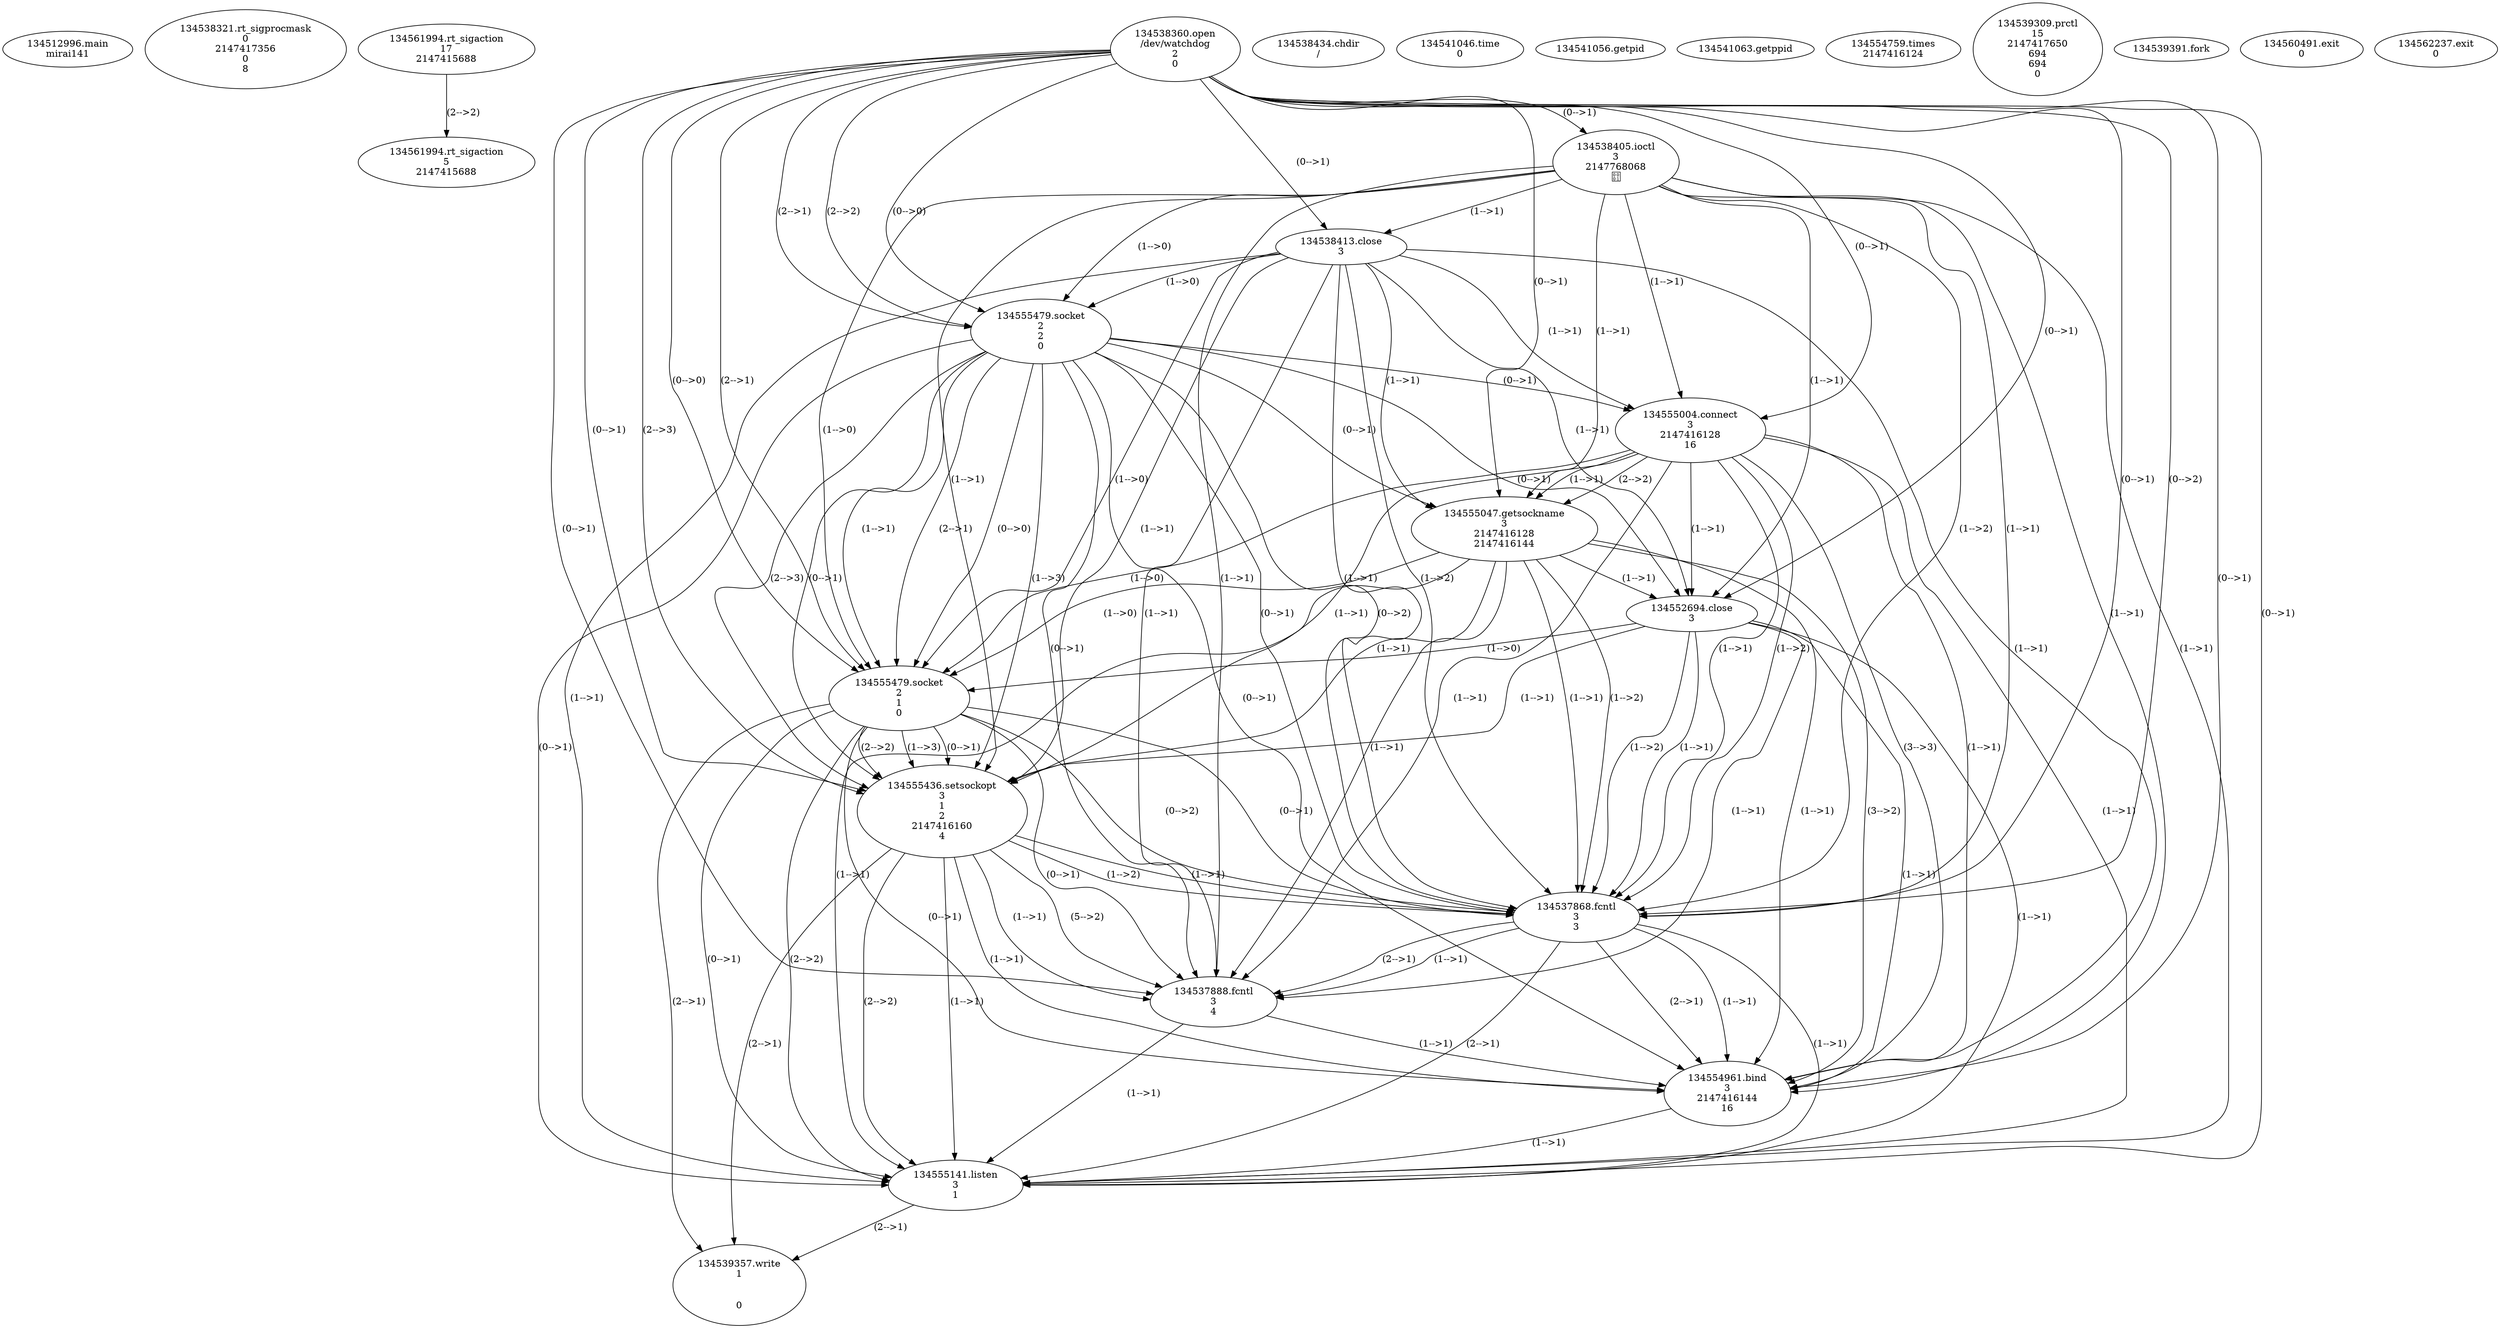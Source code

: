 // Global SCDG with merge call
digraph {
	0 [label="134512996.main
mirai141"]
	1 [label="134538321.rt_sigprocmask
0
2147417356
0
8"]
	2 [label="134561994.rt_sigaction
17
2147415688"]
	3 [label="134561994.rt_sigaction
5
2147415688"]
	2 -> 3 [label="(2-->2)"]
	4 [label="134538360.open
/dev/watchdog
2
0"]
	5 [label="134538405.ioctl
3
2147768068
"]
	4 -> 5 [label="(0-->1)"]
	6 [label="134538413.close
3"]
	4 -> 6 [label="(0-->1)"]
	5 -> 6 [label="(1-->1)"]
	7 [label="134538434.chdir
/"]
	8 [label="134555479.socket
2
2
0"]
	4 -> 8 [label="(2-->1)"]
	4 -> 8 [label="(2-->2)"]
	4 -> 8 [label="(0-->0)"]
	5 -> 8 [label="(1-->0)"]
	6 -> 8 [label="(1-->0)"]
	9 [label="134555004.connect
3
2147416128
16"]
	4 -> 9 [label="(0-->1)"]
	5 -> 9 [label="(1-->1)"]
	6 -> 9 [label="(1-->1)"]
	8 -> 9 [label="(0-->1)"]
	10 [label="134555047.getsockname
3
2147416128
2147416144"]
	4 -> 10 [label="(0-->1)"]
	5 -> 10 [label="(1-->1)"]
	6 -> 10 [label="(1-->1)"]
	8 -> 10 [label="(0-->1)"]
	9 -> 10 [label="(1-->1)"]
	9 -> 10 [label="(2-->2)"]
	11 [label="134552694.close
3"]
	4 -> 11 [label="(0-->1)"]
	5 -> 11 [label="(1-->1)"]
	6 -> 11 [label="(1-->1)"]
	8 -> 11 [label="(0-->1)"]
	9 -> 11 [label="(1-->1)"]
	10 -> 11 [label="(1-->1)"]
	12 [label="134555479.socket
2
1
0"]
	4 -> 12 [label="(2-->1)"]
	8 -> 12 [label="(1-->1)"]
	8 -> 12 [label="(2-->1)"]
	4 -> 12 [label="(0-->0)"]
	5 -> 12 [label="(1-->0)"]
	6 -> 12 [label="(1-->0)"]
	8 -> 12 [label="(0-->0)"]
	9 -> 12 [label="(1-->0)"]
	10 -> 12 [label="(1-->0)"]
	11 -> 12 [label="(1-->0)"]
	13 [label="134555436.setsockopt
3
1
2
2147416160
4"]
	4 -> 13 [label="(0-->1)"]
	5 -> 13 [label="(1-->1)"]
	6 -> 13 [label="(1-->1)"]
	8 -> 13 [label="(0-->1)"]
	9 -> 13 [label="(1-->1)"]
	10 -> 13 [label="(1-->1)"]
	11 -> 13 [label="(1-->1)"]
	12 -> 13 [label="(0-->1)"]
	12 -> 13 [label="(2-->2)"]
	4 -> 13 [label="(2-->3)"]
	8 -> 13 [label="(1-->3)"]
	8 -> 13 [label="(2-->3)"]
	12 -> 13 [label="(1-->3)"]
	14 [label="134537868.fcntl
3
3"]
	4 -> 14 [label="(0-->1)"]
	5 -> 14 [label="(1-->1)"]
	6 -> 14 [label="(1-->1)"]
	8 -> 14 [label="(0-->1)"]
	9 -> 14 [label="(1-->1)"]
	10 -> 14 [label="(1-->1)"]
	11 -> 14 [label="(1-->1)"]
	12 -> 14 [label="(0-->1)"]
	13 -> 14 [label="(1-->1)"]
	4 -> 14 [label="(0-->2)"]
	5 -> 14 [label="(1-->2)"]
	6 -> 14 [label="(1-->2)"]
	8 -> 14 [label="(0-->2)"]
	9 -> 14 [label="(1-->2)"]
	10 -> 14 [label="(1-->2)"]
	11 -> 14 [label="(1-->2)"]
	12 -> 14 [label="(0-->2)"]
	13 -> 14 [label="(1-->2)"]
	15 [label="134537888.fcntl
3
4"]
	4 -> 15 [label="(0-->1)"]
	5 -> 15 [label="(1-->1)"]
	6 -> 15 [label="(1-->1)"]
	8 -> 15 [label="(0-->1)"]
	9 -> 15 [label="(1-->1)"]
	10 -> 15 [label="(1-->1)"]
	11 -> 15 [label="(1-->1)"]
	12 -> 15 [label="(0-->1)"]
	13 -> 15 [label="(1-->1)"]
	14 -> 15 [label="(1-->1)"]
	14 -> 15 [label="(2-->1)"]
	13 -> 15 [label="(5-->2)"]
	16 [label="134554961.bind
3
2147416144
16"]
	4 -> 16 [label="(0-->1)"]
	5 -> 16 [label="(1-->1)"]
	6 -> 16 [label="(1-->1)"]
	8 -> 16 [label="(0-->1)"]
	9 -> 16 [label="(1-->1)"]
	10 -> 16 [label="(1-->1)"]
	11 -> 16 [label="(1-->1)"]
	12 -> 16 [label="(0-->1)"]
	13 -> 16 [label="(1-->1)"]
	14 -> 16 [label="(1-->1)"]
	14 -> 16 [label="(2-->1)"]
	15 -> 16 [label="(1-->1)"]
	10 -> 16 [label="(3-->2)"]
	9 -> 16 [label="(3-->3)"]
	17 [label="134555141.listen
3
1"]
	4 -> 17 [label="(0-->1)"]
	5 -> 17 [label="(1-->1)"]
	6 -> 17 [label="(1-->1)"]
	8 -> 17 [label="(0-->1)"]
	9 -> 17 [label="(1-->1)"]
	10 -> 17 [label="(1-->1)"]
	11 -> 17 [label="(1-->1)"]
	12 -> 17 [label="(0-->1)"]
	13 -> 17 [label="(1-->1)"]
	14 -> 17 [label="(1-->1)"]
	14 -> 17 [label="(2-->1)"]
	15 -> 17 [label="(1-->1)"]
	16 -> 17 [label="(1-->1)"]
	12 -> 17 [label="(2-->2)"]
	13 -> 17 [label="(2-->2)"]
	18 [label="134541046.time
0"]
	19 [label="134541056.getpid
"]
	20 [label="134541063.getppid
"]
	21 [label="134554759.times
2147416124"]
	22 [label="134539309.prctl
15
2147417650
694
694
0"]
	23 [label="134539357.write
1


0"]
	12 -> 23 [label="(2-->1)"]
	13 -> 23 [label="(2-->1)"]
	17 -> 23 [label="(2-->1)"]
	24 [label="134539391.fork
"]
	25 [label="134560491.exit
0"]
	26 [label="134562237.exit
0"]
}

